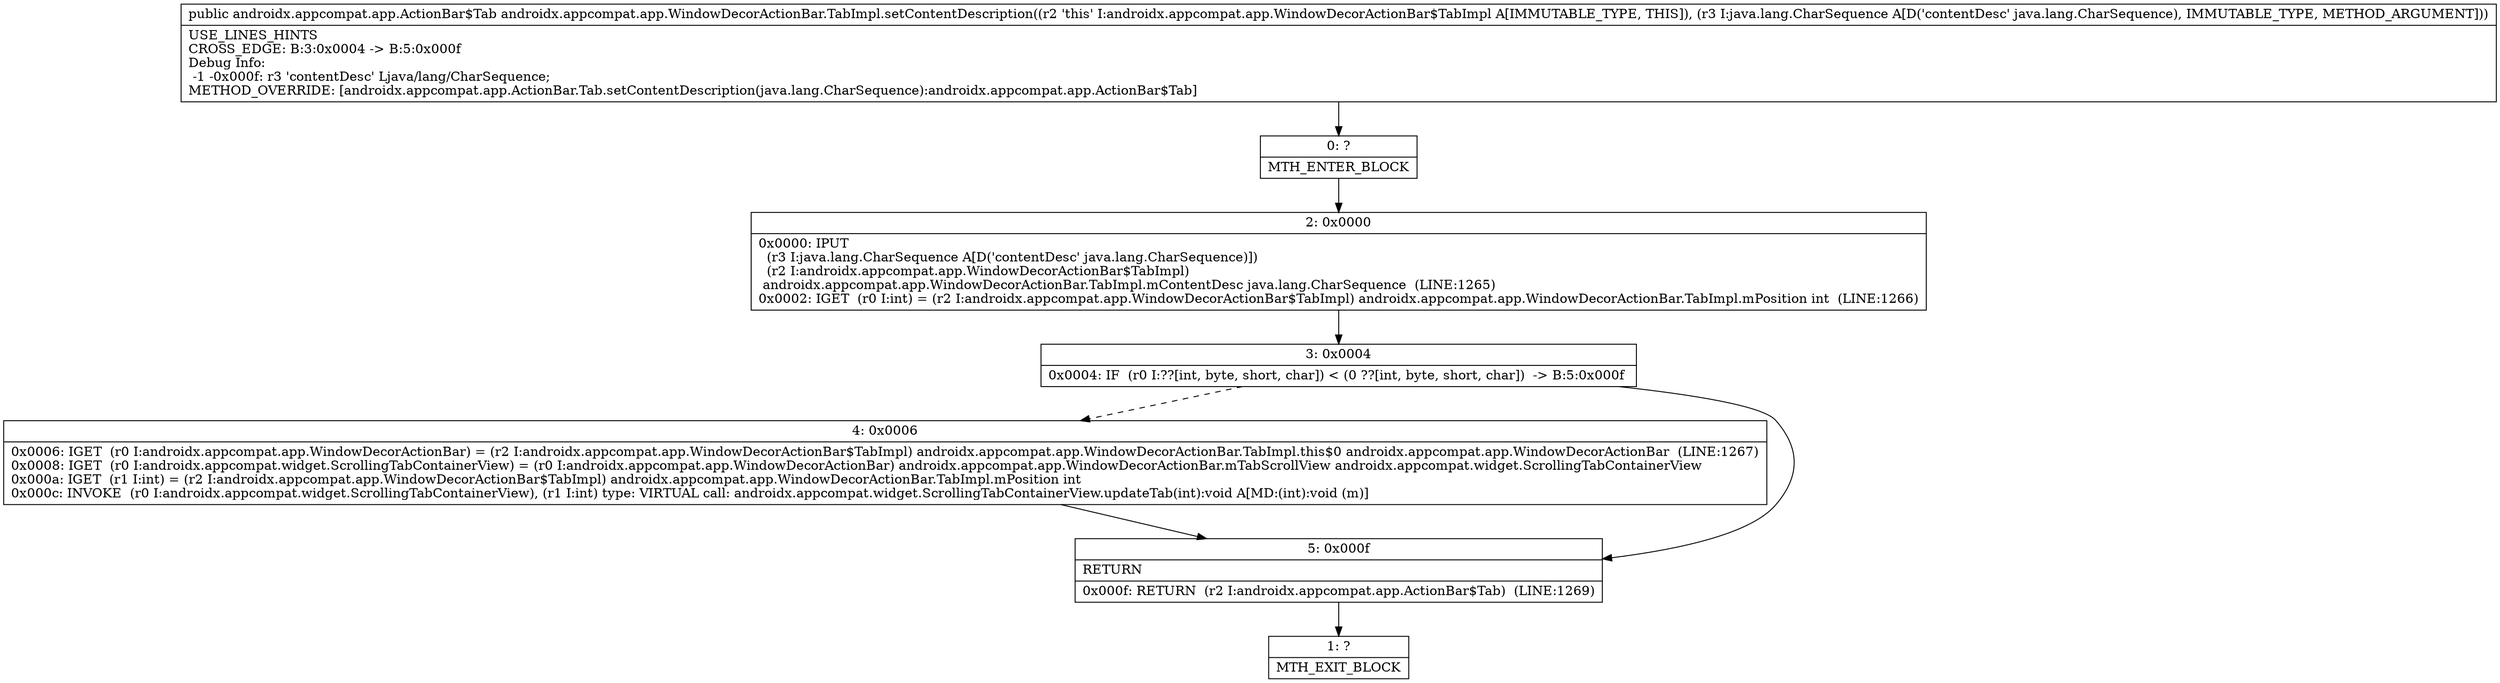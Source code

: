 digraph "CFG forandroidx.appcompat.app.WindowDecorActionBar.TabImpl.setContentDescription(Ljava\/lang\/CharSequence;)Landroidx\/appcompat\/app\/ActionBar$Tab;" {
Node_0 [shape=record,label="{0\:\ ?|MTH_ENTER_BLOCK\l}"];
Node_2 [shape=record,label="{2\:\ 0x0000|0x0000: IPUT  \l  (r3 I:java.lang.CharSequence A[D('contentDesc' java.lang.CharSequence)])\l  (r2 I:androidx.appcompat.app.WindowDecorActionBar$TabImpl)\l androidx.appcompat.app.WindowDecorActionBar.TabImpl.mContentDesc java.lang.CharSequence  (LINE:1265)\l0x0002: IGET  (r0 I:int) = (r2 I:androidx.appcompat.app.WindowDecorActionBar$TabImpl) androidx.appcompat.app.WindowDecorActionBar.TabImpl.mPosition int  (LINE:1266)\l}"];
Node_3 [shape=record,label="{3\:\ 0x0004|0x0004: IF  (r0 I:??[int, byte, short, char]) \< (0 ??[int, byte, short, char])  \-\> B:5:0x000f \l}"];
Node_4 [shape=record,label="{4\:\ 0x0006|0x0006: IGET  (r0 I:androidx.appcompat.app.WindowDecorActionBar) = (r2 I:androidx.appcompat.app.WindowDecorActionBar$TabImpl) androidx.appcompat.app.WindowDecorActionBar.TabImpl.this$0 androidx.appcompat.app.WindowDecorActionBar  (LINE:1267)\l0x0008: IGET  (r0 I:androidx.appcompat.widget.ScrollingTabContainerView) = (r0 I:androidx.appcompat.app.WindowDecorActionBar) androidx.appcompat.app.WindowDecorActionBar.mTabScrollView androidx.appcompat.widget.ScrollingTabContainerView \l0x000a: IGET  (r1 I:int) = (r2 I:androidx.appcompat.app.WindowDecorActionBar$TabImpl) androidx.appcompat.app.WindowDecorActionBar.TabImpl.mPosition int \l0x000c: INVOKE  (r0 I:androidx.appcompat.widget.ScrollingTabContainerView), (r1 I:int) type: VIRTUAL call: androidx.appcompat.widget.ScrollingTabContainerView.updateTab(int):void A[MD:(int):void (m)]\l}"];
Node_5 [shape=record,label="{5\:\ 0x000f|RETURN\l|0x000f: RETURN  (r2 I:androidx.appcompat.app.ActionBar$Tab)  (LINE:1269)\l}"];
Node_1 [shape=record,label="{1\:\ ?|MTH_EXIT_BLOCK\l}"];
MethodNode[shape=record,label="{public androidx.appcompat.app.ActionBar$Tab androidx.appcompat.app.WindowDecorActionBar.TabImpl.setContentDescription((r2 'this' I:androidx.appcompat.app.WindowDecorActionBar$TabImpl A[IMMUTABLE_TYPE, THIS]), (r3 I:java.lang.CharSequence A[D('contentDesc' java.lang.CharSequence), IMMUTABLE_TYPE, METHOD_ARGUMENT]))  | USE_LINES_HINTS\lCROSS_EDGE: B:3:0x0004 \-\> B:5:0x000f\lDebug Info:\l  \-1 \-0x000f: r3 'contentDesc' Ljava\/lang\/CharSequence;\lMETHOD_OVERRIDE: [androidx.appcompat.app.ActionBar.Tab.setContentDescription(java.lang.CharSequence):androidx.appcompat.app.ActionBar$Tab]\l}"];
MethodNode -> Node_0;Node_0 -> Node_2;
Node_2 -> Node_3;
Node_3 -> Node_4[style=dashed];
Node_3 -> Node_5;
Node_4 -> Node_5;
Node_5 -> Node_1;
}

